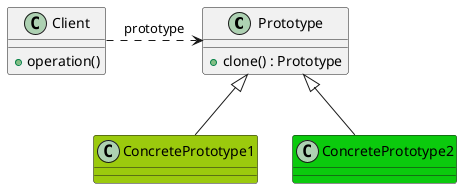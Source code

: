 @startuml Prototype

class Prototype {
    + clone() : Prototype
}

class Client {
    + operation()
}

class ConcretePrototype1 #9bca0d

class ConcretePrototype2 #0bca0d

Client .r.> Prototype : prototype
Prototype <|-- ConcretePrototype1 
Prototype <|-- ConcretePrototype2

@enduml